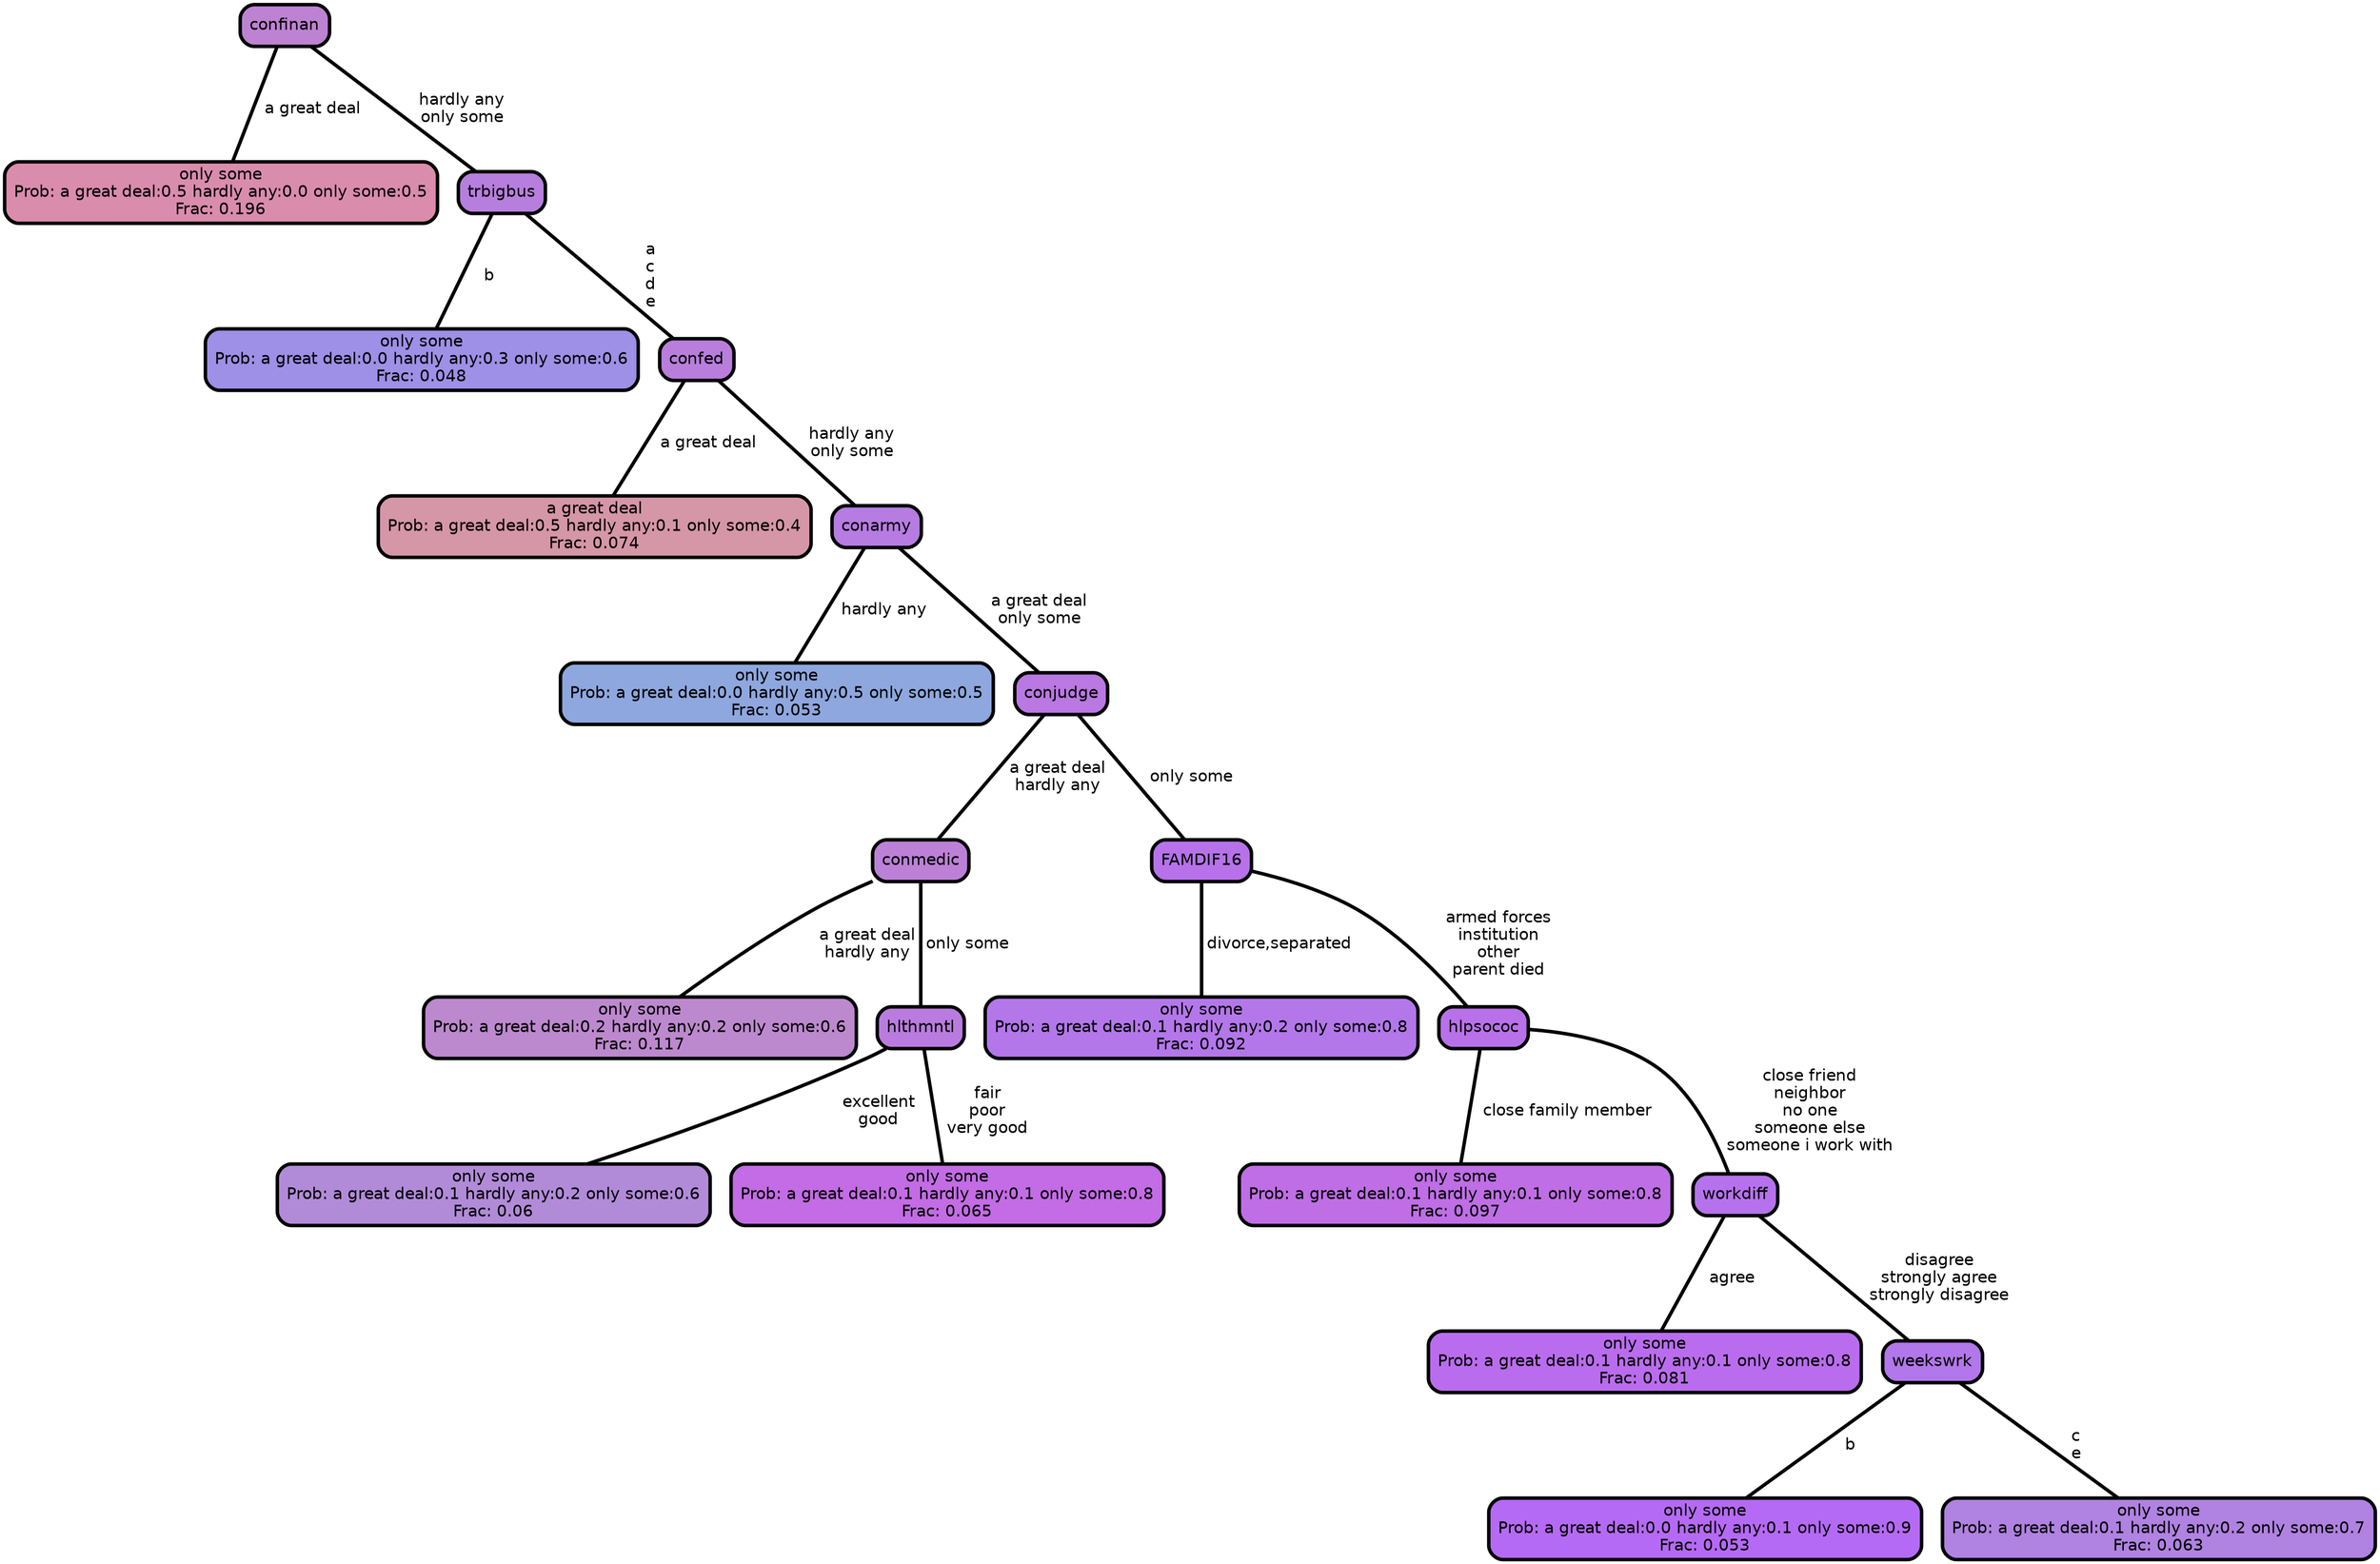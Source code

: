 graph Tree {
node [shape=box, style="filled, rounded",color="black",penwidth="3",fontcolor="black",                 fontname=helvetica] ;
graph [ranksep="0 equally", splines=straight,                 bgcolor=transparent, dpi=200] ;
edge [fontname=helvetica, color=black] ;
0 [label="only some
Prob: a great deal:0.5 hardly any:0.0 only some:0.5
Frac: 0.196", fillcolor="#da8cad"] ;
1 [label="confinan", fillcolor="#be82d3"] ;
2 [label="only some
Prob: a great deal:0.0 hardly any:0.3 only some:0.6
Frac: 0.048", fillcolor="#9d90e6"] ;
3 [label="trbigbus", fillcolor="#b77fdd"] ;
4 [label="a great deal
Prob: a great deal:0.5 hardly any:0.1 only some:0.4
Frac: 0.074", fillcolor="#d596a8"] ;
5 [label="confed", fillcolor="#b97edc"] ;
6 [label="only some
Prob: a great deal:0.0 hardly any:0.5 only some:0.5
Frac: 0.053", fillcolor="#8ea7de"] ;
7 [label="conarmy", fillcolor="#b67ce2"] ;
8 [label="only some
Prob: a great deal:0.2 hardly any:0.2 only some:0.6
Frac: 0.117", fillcolor="#bd89ce"] ;
9 [label="conmedic", fillcolor="#bc81d7"] ;
10 [label="only some
Prob: a great deal:0.1 hardly any:0.2 only some:0.6
Frac: 0.06", fillcolor="#b18bd8"] ;
11 [label="hlthmntl", fillcolor="#ba7bdf"] ;
12 [label="only some
Prob: a great deal:0.1 hardly any:0.1 only some:0.8
Frac: 0.065", fillcolor="#c36ce5"] ;
13 [label="conjudge", fillcolor="#b978e2"] ;
14 [label="only some
Prob: a great deal:0.1 hardly any:0.2 only some:0.8
Frac: 0.092", fillcolor="#b377ea"] ;
15 [label="FAMDIF16", fillcolor="#b772ea"] ;
16 [label="only some
Prob: a great deal:0.1 hardly any:0.1 only some:0.8
Frac: 0.097", fillcolor="#bf6ee6"] ;
17 [label="hlpsococ", fillcolor="#b971ea"] ;
18 [label="only some
Prob: a great deal:0.1 hardly any:0.1 only some:0.8
Frac: 0.081", fillcolor="#ba6cee"] ;
19 [label="workdiff", fillcolor="#b672ec"] ;
20 [label="only some
Prob: a great deal:0.0 hardly any:0.1 only some:0.9
Frac: 0.053", fillcolor="#b56af5"] ;
21 [label="weekswrk", fillcolor="#b277ea"] ;
22 [label="only some
Prob: a great deal:0.1 hardly any:0.2 only some:0.7
Frac: 0.063", fillcolor="#b082e1"] ;
1 -- 0 [label=" a great deal",penwidth=3] ;
1 -- 3 [label=" hardly any\n only some",penwidth=3] ;
3 -- 2 [label=" b",penwidth=3] ;
3 -- 5 [label=" a\n c\n d\n e",penwidth=3] ;
5 -- 4 [label=" a great deal",penwidth=3] ;
5 -- 7 [label=" hardly any\n only some",penwidth=3] ;
7 -- 6 [label=" hardly any",penwidth=3] ;
7 -- 13 [label=" a great deal\n only some",penwidth=3] ;
9 -- 8 [label=" a great deal\n hardly any",penwidth=3] ;
9 -- 11 [label=" only some",penwidth=3] ;
11 -- 10 [label=" excellent\n good",penwidth=3] ;
11 -- 12 [label=" fair\n poor\n very good",penwidth=3] ;
13 -- 9 [label=" a great deal\n hardly any",penwidth=3] ;
13 -- 15 [label=" only some",penwidth=3] ;
15 -- 14 [label=" divorce,separated",penwidth=3] ;
15 -- 17 [label=" armed forces\n institution\n other\n parent died",penwidth=3] ;
17 -- 16 [label=" close family member",penwidth=3] ;
17 -- 19 [label=" close friend\n neighbor\n no one\n someone else\n someone i work with",penwidth=3] ;
19 -- 18 [label=" agree",penwidth=3] ;
19 -- 21 [label=" disagree\n strongly agree\n strongly disagree",penwidth=3] ;
21 -- 20 [label=" b",penwidth=3] ;
21 -- 22 [label=" c\n e",penwidth=3] ;
{rank = same;}}